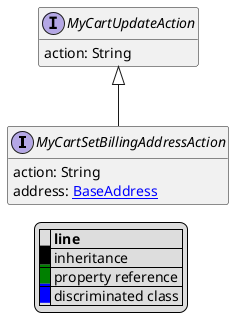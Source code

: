 @startuml

hide empty fields
hide empty methods
legend
|= |= line |
|<back:black>   </back>| inheritance |
|<back:green>   </back>| property reference |
|<back:blue>   </back>| discriminated class |
endlegend
interface MyCartSetBillingAddressAction [[MyCartSetBillingAddressAction.svg]] extends MyCartUpdateAction {
    action: String
    address: [[BaseAddress.svg BaseAddress]]
}
interface MyCartUpdateAction [[MyCartUpdateAction.svg]]  {
    action: String
}





@enduml

